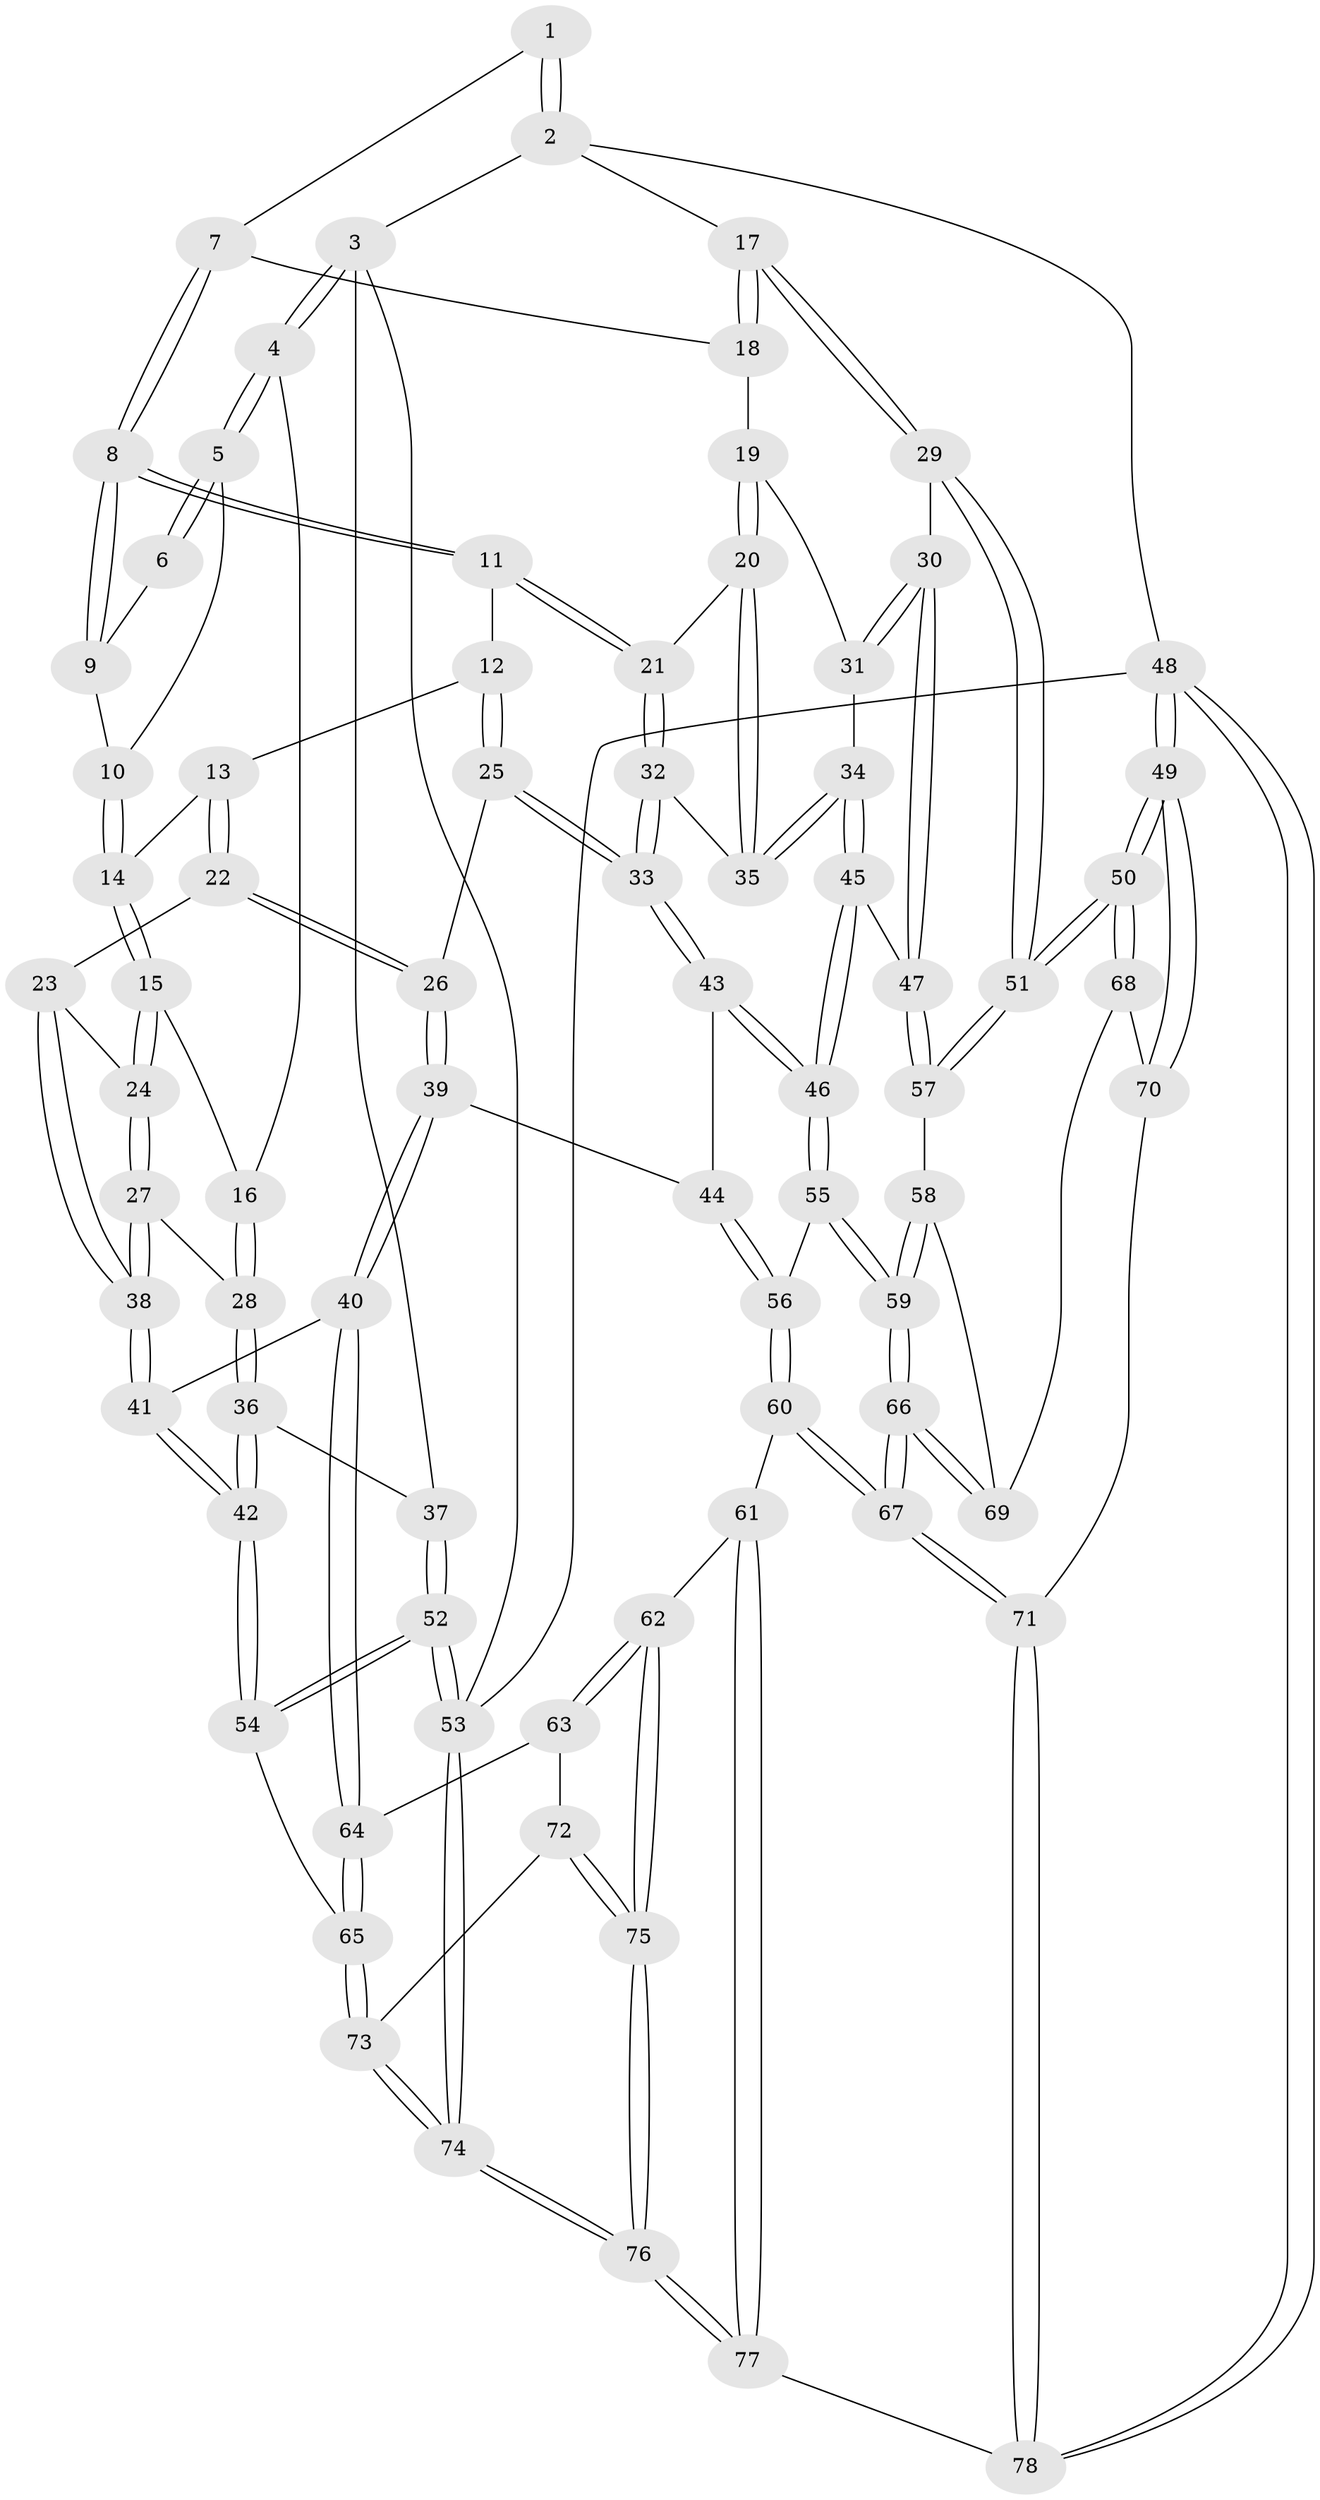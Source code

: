 // Generated by graph-tools (version 1.1) at 2025/38/03/09/25 02:38:44]
// undirected, 78 vertices, 192 edges
graph export_dot {
graph [start="1"]
  node [color=gray90,style=filled];
  1 [pos="+0.8524807397385505+0"];
  2 [pos="+1+0"];
  3 [pos="+0+0"];
  4 [pos="+0+0"];
  5 [pos="+0+0"];
  6 [pos="+0.6572248717594474+0"];
  7 [pos="+0.8239783292569716+0.2235105574995457"];
  8 [pos="+0.5796612300344887+0.16936511740024923"];
  9 [pos="+0.6016184893352837+0.056516587134423396"];
  10 [pos="+0.2326133095634562+0.0889146673489722"];
  11 [pos="+0.5698824706803755+0.19081040006653935"];
  12 [pos="+0.4080060736524041+0.21816652276559073"];
  13 [pos="+0.3466149549765758+0.22302429640568275"];
  14 [pos="+0.27771670773145596+0.16469571483132672"];
  15 [pos="+0.17394493557948992+0.3049446341615305"];
  16 [pos="+0.10032085754176417+0.2948401224382968"];
  17 [pos="+1+0.09049460561274937"];
  18 [pos="+0.8412989130518783+0.2568926386829047"];
  19 [pos="+0.836061289009603+0.2780500082967819"];
  20 [pos="+0.7591582937429713+0.3428454573246657"];
  21 [pos="+0.5871682372213322+0.25350193324430886"];
  22 [pos="+0.320312941687998+0.38963456288722703"];
  23 [pos="+0.31813100471200767+0.39025663400434374"];
  24 [pos="+0.20449830839750074+0.36399603493983534"];
  25 [pos="+0.4665693755290783+0.4356561918675041"];
  26 [pos="+0.3711623736774226+0.43138055216286997"];
  27 [pos="+0.1168978959221079+0.43926558683243305"];
  28 [pos="+0.06450777399322744+0.4115371511227014"];
  29 [pos="+1+0.4468978817121181"];
  30 [pos="+1+0.4723550005287413"];
  31 [pos="+0.8949846763760728+0.3405807216364885"];
  32 [pos="+0.5493282561637259+0.4142657167237913"];
  33 [pos="+0.5335481927239002+0.44553030322983284"];
  34 [pos="+0.7779262838017185+0.44750918997555744"];
  35 [pos="+0.7644916266908158+0.41573935012176444"];
  36 [pos="+0+0.42383643044192565"];
  37 [pos="+0+0.39517601742917247"];
  38 [pos="+0.17510148001943193+0.5464075014952374"];
  39 [pos="+0.33379003420344155+0.6354362058362427"];
  40 [pos="+0.2817897542607314+0.6613991113939451"];
  41 [pos="+0.1753857466747455+0.6476696628562915"];
  42 [pos="+0.12161059996002543+0.6811366168578609"];
  43 [pos="+0.5362745502275763+0.4537080688228181"];
  44 [pos="+0.426917261587145+0.6395984465836592"];
  45 [pos="+0.8192471223569967+0.5722427054713073"];
  46 [pos="+0.6904941856307605+0.6105761960064918"];
  47 [pos="+0.8366985809809923+0.576521783764808"];
  48 [pos="+1+1"];
  49 [pos="+1+1"];
  50 [pos="+1+0.9504890222363622"];
  51 [pos="+1+0.7692277741451948"];
  52 [pos="+0+0.742132574048699"];
  53 [pos="+0+1"];
  54 [pos="+0.06645338040637884+0.7301018245556413"];
  55 [pos="+0.6564276896467004+0.6605553320113707"];
  56 [pos="+0.5240638307660453+0.7113824413571411"];
  57 [pos="+0.8802237570173996+0.7124290590462047"];
  58 [pos="+0.8792284712566222+0.7269545468302291"];
  59 [pos="+0.6962391772456926+0.8166743773193437"];
  60 [pos="+0.5004519378156774+0.8013775444784607"];
  61 [pos="+0.44041045932576883+0.8723992514149066"];
  62 [pos="+0.4371741010026251+0.8718973304724164"];
  63 [pos="+0.3543013888377374+0.8289809468739596"];
  64 [pos="+0.34133276206716495+0.806944258418464"];
  65 [pos="+0.12761671395456523+0.8534646178564541"];
  66 [pos="+0.6967174940164577+0.8524751497640284"];
  67 [pos="+0.6915773496200123+0.886981749531005"];
  68 [pos="+0.885616248711213+0.7762494743862005"];
  69 [pos="+0.8849776347061792+0.7741240664541404"];
  70 [pos="+0.8766700470237795+0.8673506851925861"];
  71 [pos="+0.7224651537872987+1"];
  72 [pos="+0.2451435805254058+0.9138932755274136"];
  73 [pos="+0.13079856891327182+0.8619361876319932"];
  74 [pos="+0+1"];
  75 [pos="+0.2831152206320016+1"];
  76 [pos="+0.26692240689052893+1"];
  77 [pos="+0.606543540791082+1"];
  78 [pos="+0.6904618797179954+1"];
  1 -- 2;
  1 -- 2;
  1 -- 7;
  2 -- 3;
  2 -- 17;
  2 -- 48;
  3 -- 4;
  3 -- 4;
  3 -- 37;
  3 -- 53;
  4 -- 5;
  4 -- 5;
  4 -- 16;
  5 -- 6;
  5 -- 6;
  5 -- 10;
  6 -- 9;
  7 -- 8;
  7 -- 8;
  7 -- 18;
  8 -- 9;
  8 -- 9;
  8 -- 11;
  8 -- 11;
  9 -- 10;
  10 -- 14;
  10 -- 14;
  11 -- 12;
  11 -- 21;
  11 -- 21;
  12 -- 13;
  12 -- 25;
  12 -- 25;
  13 -- 14;
  13 -- 22;
  13 -- 22;
  14 -- 15;
  14 -- 15;
  15 -- 16;
  15 -- 24;
  15 -- 24;
  16 -- 28;
  16 -- 28;
  17 -- 18;
  17 -- 18;
  17 -- 29;
  17 -- 29;
  18 -- 19;
  19 -- 20;
  19 -- 20;
  19 -- 31;
  20 -- 21;
  20 -- 35;
  20 -- 35;
  21 -- 32;
  21 -- 32;
  22 -- 23;
  22 -- 26;
  22 -- 26;
  23 -- 24;
  23 -- 38;
  23 -- 38;
  24 -- 27;
  24 -- 27;
  25 -- 26;
  25 -- 33;
  25 -- 33;
  26 -- 39;
  26 -- 39;
  27 -- 28;
  27 -- 38;
  27 -- 38;
  28 -- 36;
  28 -- 36;
  29 -- 30;
  29 -- 51;
  29 -- 51;
  30 -- 31;
  30 -- 31;
  30 -- 47;
  30 -- 47;
  31 -- 34;
  32 -- 33;
  32 -- 33;
  32 -- 35;
  33 -- 43;
  33 -- 43;
  34 -- 35;
  34 -- 35;
  34 -- 45;
  34 -- 45;
  36 -- 37;
  36 -- 42;
  36 -- 42;
  37 -- 52;
  37 -- 52;
  38 -- 41;
  38 -- 41;
  39 -- 40;
  39 -- 40;
  39 -- 44;
  40 -- 41;
  40 -- 64;
  40 -- 64;
  41 -- 42;
  41 -- 42;
  42 -- 54;
  42 -- 54;
  43 -- 44;
  43 -- 46;
  43 -- 46;
  44 -- 56;
  44 -- 56;
  45 -- 46;
  45 -- 46;
  45 -- 47;
  46 -- 55;
  46 -- 55;
  47 -- 57;
  47 -- 57;
  48 -- 49;
  48 -- 49;
  48 -- 78;
  48 -- 78;
  48 -- 53;
  49 -- 50;
  49 -- 50;
  49 -- 70;
  49 -- 70;
  50 -- 51;
  50 -- 51;
  50 -- 68;
  50 -- 68;
  51 -- 57;
  51 -- 57;
  52 -- 53;
  52 -- 53;
  52 -- 54;
  52 -- 54;
  53 -- 74;
  53 -- 74;
  54 -- 65;
  55 -- 56;
  55 -- 59;
  55 -- 59;
  56 -- 60;
  56 -- 60;
  57 -- 58;
  58 -- 59;
  58 -- 59;
  58 -- 69;
  59 -- 66;
  59 -- 66;
  60 -- 61;
  60 -- 67;
  60 -- 67;
  61 -- 62;
  61 -- 77;
  61 -- 77;
  62 -- 63;
  62 -- 63;
  62 -- 75;
  62 -- 75;
  63 -- 64;
  63 -- 72;
  64 -- 65;
  64 -- 65;
  65 -- 73;
  65 -- 73;
  66 -- 67;
  66 -- 67;
  66 -- 69;
  66 -- 69;
  67 -- 71;
  67 -- 71;
  68 -- 69;
  68 -- 70;
  70 -- 71;
  71 -- 78;
  71 -- 78;
  72 -- 73;
  72 -- 75;
  72 -- 75;
  73 -- 74;
  73 -- 74;
  74 -- 76;
  74 -- 76;
  75 -- 76;
  75 -- 76;
  76 -- 77;
  76 -- 77;
  77 -- 78;
}
